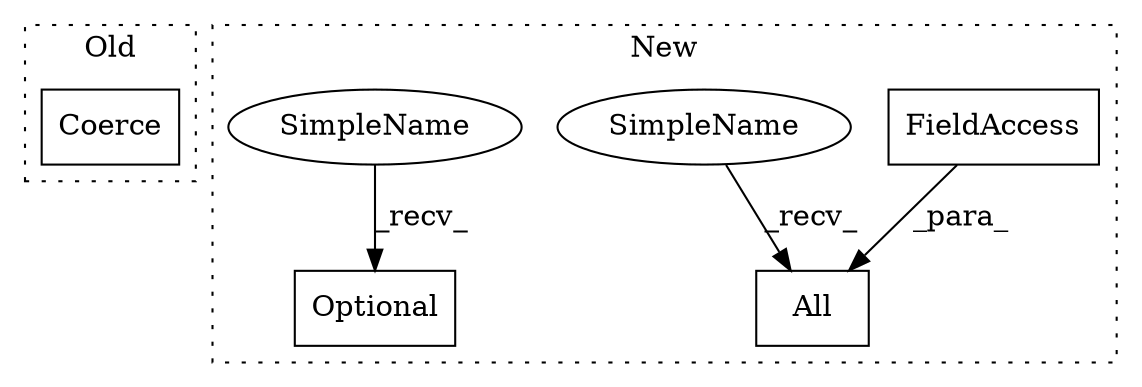 digraph G {
subgraph cluster0 {
1 [label="Coerce" a="32" s="2234,2244" l="7,1" shape="box"];
label = "Old";
style="dotted";
}
subgraph cluster1 {
2 [label="All" a="32" s="4631,4745" l="4,1" shape="box"];
3 [label="FieldAccess" a="22" s="4635" l="13" shape="box"];
4 [label="Optional" a="32" s="5350,5388" l="9,1" shape="box"];
5 [label="SimpleName" a="42" s="4620" l="10" shape="ellipse"];
6 [label="SimpleName" a="42" s="5339" l="10" shape="ellipse"];
label = "New";
style="dotted";
}
3 -> 2 [label="_para_"];
5 -> 2 [label="_recv_"];
6 -> 4 [label="_recv_"];
}
